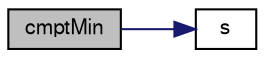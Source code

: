 digraph "cmptMin"
{
  bgcolor="transparent";
  edge [fontname="FreeSans",fontsize="10",labelfontname="FreeSans",labelfontsize="10"];
  node [fontname="FreeSans",fontsize="10",shape=record];
  rankdir="LR";
  Node3469 [label="cmptMin",height=0.2,width=0.4,color="black", fillcolor="grey75", style="filled", fontcolor="black"];
  Node3469 -> Node3470 [color="midnightblue",fontsize="10",style="solid",fontname="FreeSans"];
  Node3470 [label="s",height=0.2,width=0.4,color="black",URL="$a18905.html#abb9c4233033fad2ad0206cd4adad3b9f"];
}
